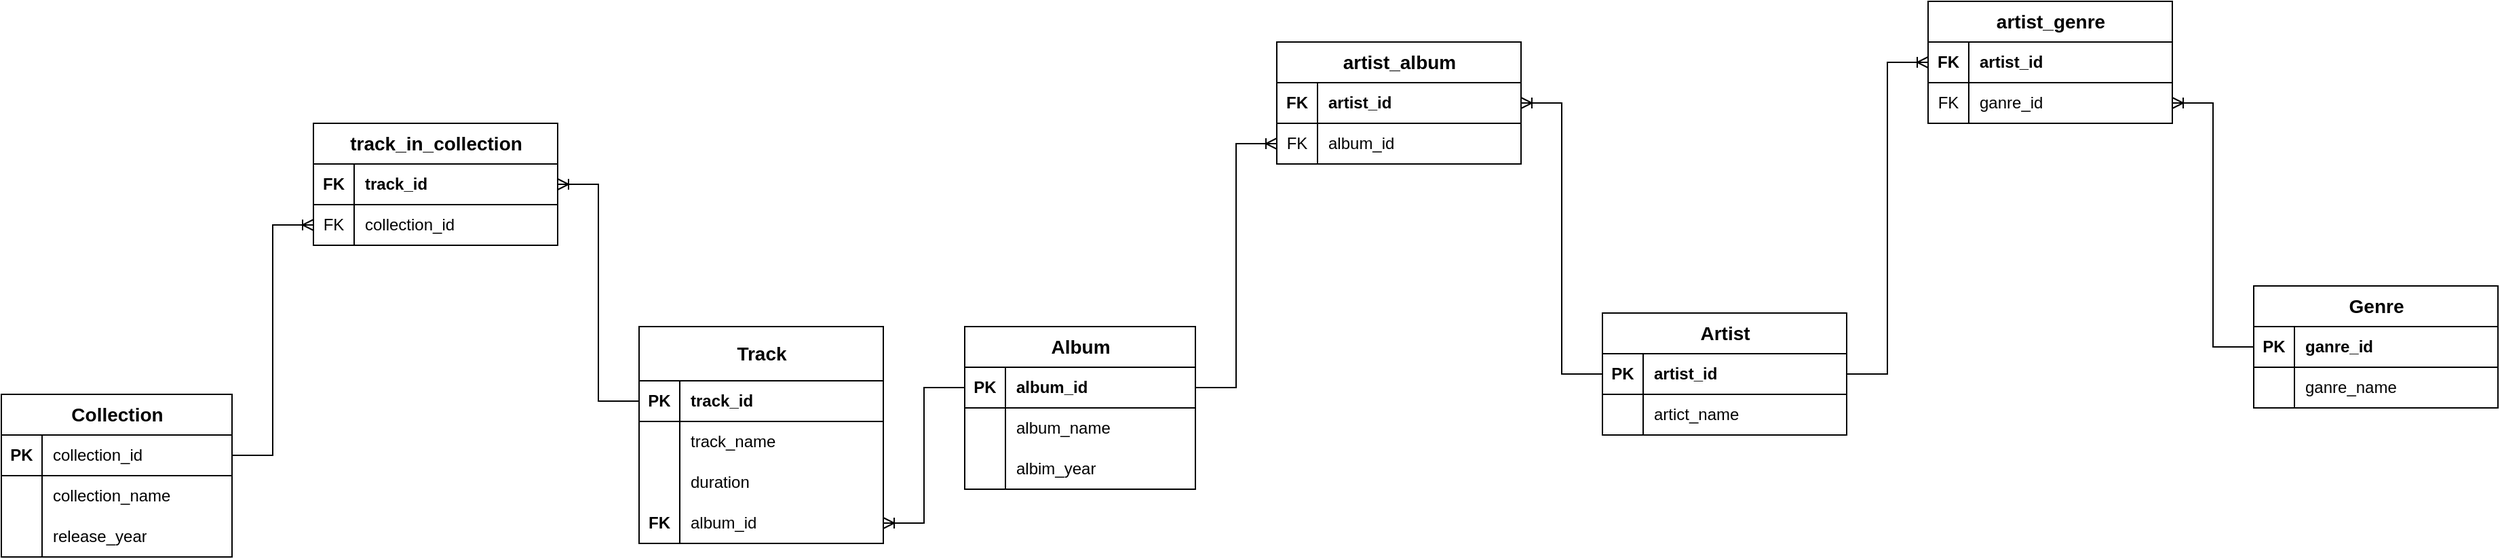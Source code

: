 <mxfile version="24.1.0" type="device">
  <diagram name="Страница — 1" id="ddsJ5ZEZ_UjBI-F1K6cu">
    <mxGraphModel dx="3968" dy="1204" grid="1" gridSize="10" guides="1" tooltips="1" connect="1" arrows="1" fold="1" page="1" pageScale="1" pageWidth="827" pageHeight="1169" math="0" shadow="0">
      <root>
        <mxCell id="0" />
        <mxCell id="1" parent="0" />
        <mxCell id="Jh8Iu4QAezYiQRhNf4aw-26" value="&lt;span style=&quot;font-size: 14px;&quot;&gt;Track&lt;/span&gt;" style="shape=table;startSize=40;container=1;collapsible=1;childLayout=tableLayout;fixedRows=1;rowLines=0;fontStyle=1;align=center;resizeLast=1;html=1;" parent="1" vertex="1">
          <mxGeometry x="-700" y="460" width="180" height="160" as="geometry" />
        </mxCell>
        <mxCell id="Jh8Iu4QAezYiQRhNf4aw-27" value="" style="shape=tableRow;horizontal=0;startSize=0;swimlaneHead=0;swimlaneBody=0;fillColor=none;collapsible=0;dropTarget=0;points=[[0,0.5],[1,0.5]];portConstraint=eastwest;top=0;left=0;right=0;bottom=1;" parent="Jh8Iu4QAezYiQRhNf4aw-26" vertex="1">
          <mxGeometry y="40" width="180" height="30" as="geometry" />
        </mxCell>
        <mxCell id="Jh8Iu4QAezYiQRhNf4aw-28" value="PK" style="shape=partialRectangle;connectable=0;fillColor=none;top=0;left=0;bottom=0;right=0;fontStyle=1;overflow=hidden;whiteSpace=wrap;html=1;" parent="Jh8Iu4QAezYiQRhNf4aw-27" vertex="1">
          <mxGeometry width="30" height="30" as="geometry">
            <mxRectangle width="30" height="30" as="alternateBounds" />
          </mxGeometry>
        </mxCell>
        <mxCell id="Jh8Iu4QAezYiQRhNf4aw-29" value="track_id" style="shape=partialRectangle;connectable=0;fillColor=none;top=0;left=0;bottom=0;right=0;align=left;spacingLeft=6;fontStyle=1;overflow=hidden;whiteSpace=wrap;html=1;" parent="Jh8Iu4QAezYiQRhNf4aw-27" vertex="1">
          <mxGeometry x="30" width="150" height="30" as="geometry">
            <mxRectangle width="150" height="30" as="alternateBounds" />
          </mxGeometry>
        </mxCell>
        <mxCell id="Jh8Iu4QAezYiQRhNf4aw-30" value="" style="shape=tableRow;horizontal=0;startSize=0;swimlaneHead=0;swimlaneBody=0;fillColor=none;collapsible=0;dropTarget=0;points=[[0,0.5],[1,0.5]];portConstraint=eastwest;top=0;left=0;right=0;bottom=0;" parent="Jh8Iu4QAezYiQRhNf4aw-26" vertex="1">
          <mxGeometry y="70" width="180" height="30" as="geometry" />
        </mxCell>
        <mxCell id="Jh8Iu4QAezYiQRhNf4aw-31" value="" style="shape=partialRectangle;connectable=0;fillColor=none;top=0;left=0;bottom=0;right=0;editable=1;overflow=hidden;whiteSpace=wrap;html=1;" parent="Jh8Iu4QAezYiQRhNf4aw-30" vertex="1">
          <mxGeometry width="30" height="30" as="geometry">
            <mxRectangle width="30" height="30" as="alternateBounds" />
          </mxGeometry>
        </mxCell>
        <mxCell id="Jh8Iu4QAezYiQRhNf4aw-32" value="track_name" style="shape=partialRectangle;connectable=0;fillColor=none;top=0;left=0;bottom=0;right=0;align=left;spacingLeft=6;overflow=hidden;whiteSpace=wrap;html=1;" parent="Jh8Iu4QAezYiQRhNf4aw-30" vertex="1">
          <mxGeometry x="30" width="150" height="30" as="geometry">
            <mxRectangle width="150" height="30" as="alternateBounds" />
          </mxGeometry>
        </mxCell>
        <mxCell id="Jh8Iu4QAezYiQRhNf4aw-33" value="" style="shape=tableRow;horizontal=0;startSize=0;swimlaneHead=0;swimlaneBody=0;fillColor=none;collapsible=0;dropTarget=0;points=[[0,0.5],[1,0.5]];portConstraint=eastwest;top=0;left=0;right=0;bottom=0;" parent="Jh8Iu4QAezYiQRhNf4aw-26" vertex="1">
          <mxGeometry y="100" width="180" height="30" as="geometry" />
        </mxCell>
        <mxCell id="Jh8Iu4QAezYiQRhNf4aw-34" value="" style="shape=partialRectangle;connectable=0;fillColor=none;top=0;left=0;bottom=0;right=0;editable=1;overflow=hidden;whiteSpace=wrap;html=1;" parent="Jh8Iu4QAezYiQRhNf4aw-33" vertex="1">
          <mxGeometry width="30" height="30" as="geometry">
            <mxRectangle width="30" height="30" as="alternateBounds" />
          </mxGeometry>
        </mxCell>
        <mxCell id="Jh8Iu4QAezYiQRhNf4aw-35" value="duration" style="shape=partialRectangle;connectable=0;fillColor=none;top=0;left=0;bottom=0;right=0;align=left;spacingLeft=6;overflow=hidden;whiteSpace=wrap;html=1;" parent="Jh8Iu4QAezYiQRhNf4aw-33" vertex="1">
          <mxGeometry x="30" width="150" height="30" as="geometry">
            <mxRectangle width="150" height="30" as="alternateBounds" />
          </mxGeometry>
        </mxCell>
        <mxCell id="Jh8Iu4QAezYiQRhNf4aw-36" value="" style="shape=tableRow;horizontal=0;startSize=0;swimlaneHead=0;swimlaneBody=0;fillColor=none;collapsible=0;dropTarget=0;points=[[0,0.5],[1,0.5]];portConstraint=eastwest;top=0;left=0;right=0;bottom=0;" parent="Jh8Iu4QAezYiQRhNf4aw-26" vertex="1">
          <mxGeometry y="130" width="180" height="30" as="geometry" />
        </mxCell>
        <mxCell id="Jh8Iu4QAezYiQRhNf4aw-37" value="&lt;b&gt;FK&lt;/b&gt;" style="shape=partialRectangle;connectable=0;fillColor=none;top=0;left=0;bottom=0;right=0;editable=1;overflow=hidden;whiteSpace=wrap;html=1;" parent="Jh8Iu4QAezYiQRhNf4aw-36" vertex="1">
          <mxGeometry width="30" height="30" as="geometry">
            <mxRectangle width="30" height="30" as="alternateBounds" />
          </mxGeometry>
        </mxCell>
        <mxCell id="Jh8Iu4QAezYiQRhNf4aw-38" value="album_id" style="shape=partialRectangle;connectable=0;fillColor=none;top=0;left=0;bottom=0;right=0;align=left;spacingLeft=6;overflow=hidden;whiteSpace=wrap;html=1;" parent="Jh8Iu4QAezYiQRhNf4aw-36" vertex="1">
          <mxGeometry x="30" width="150" height="30" as="geometry">
            <mxRectangle width="150" height="30" as="alternateBounds" />
          </mxGeometry>
        </mxCell>
        <mxCell id="Jh8Iu4QAezYiQRhNf4aw-88" value="&lt;span style=&quot;font-size: 14px;&quot;&gt;&lt;b&gt;Genre&lt;/b&gt;&lt;/span&gt;" style="shape=table;startSize=30;container=1;collapsible=1;childLayout=tableLayout;fixedRows=1;rowLines=0;fontStyle=0;align=center;resizeLast=1;html=1;" parent="1" vertex="1">
          <mxGeometry x="490" y="430" width="180" height="90" as="geometry" />
        </mxCell>
        <mxCell id="Jh8Iu4QAezYiQRhNf4aw-89" value="" style="shape=tableRow;horizontal=0;startSize=0;swimlaneHead=0;swimlaneBody=0;fillColor=none;collapsible=0;dropTarget=0;points=[[0,0.5],[1,0.5]];portConstraint=eastwest;top=0;left=0;right=0;bottom=1;" parent="Jh8Iu4QAezYiQRhNf4aw-88" vertex="1">
          <mxGeometry y="30" width="180" height="30" as="geometry" />
        </mxCell>
        <mxCell id="Jh8Iu4QAezYiQRhNf4aw-90" value="PK" style="shape=partialRectangle;connectable=0;fillColor=none;top=0;left=0;bottom=0;right=0;fontStyle=1;overflow=hidden;whiteSpace=wrap;html=1;" parent="Jh8Iu4QAezYiQRhNf4aw-89" vertex="1">
          <mxGeometry width="30" height="30" as="geometry">
            <mxRectangle width="30" height="30" as="alternateBounds" />
          </mxGeometry>
        </mxCell>
        <mxCell id="Jh8Iu4QAezYiQRhNf4aw-91" value="&lt;span style=&quot;&quot;&gt;&lt;b&gt;ganre_id&lt;/b&gt;&lt;/span&gt;" style="shape=partialRectangle;connectable=0;fillColor=none;top=0;left=0;bottom=0;right=0;align=left;spacingLeft=6;fontStyle=0;overflow=hidden;whiteSpace=wrap;html=1;" parent="Jh8Iu4QAezYiQRhNf4aw-89" vertex="1">
          <mxGeometry x="30" width="150" height="30" as="geometry">
            <mxRectangle width="150" height="30" as="alternateBounds" />
          </mxGeometry>
        </mxCell>
        <mxCell id="Jh8Iu4QAezYiQRhNf4aw-92" value="" style="shape=tableRow;horizontal=0;startSize=0;swimlaneHead=0;swimlaneBody=0;fillColor=none;collapsible=0;dropTarget=0;points=[[0,0.5],[1,0.5]];portConstraint=eastwest;top=0;left=0;right=0;bottom=0;" parent="Jh8Iu4QAezYiQRhNf4aw-88" vertex="1">
          <mxGeometry y="60" width="180" height="30" as="geometry" />
        </mxCell>
        <mxCell id="Jh8Iu4QAezYiQRhNf4aw-93" value="" style="shape=partialRectangle;connectable=0;fillColor=none;top=0;left=0;bottom=0;right=0;editable=1;overflow=hidden;whiteSpace=wrap;html=1;" parent="Jh8Iu4QAezYiQRhNf4aw-92" vertex="1">
          <mxGeometry width="30" height="30" as="geometry">
            <mxRectangle width="30" height="30" as="alternateBounds" />
          </mxGeometry>
        </mxCell>
        <mxCell id="Jh8Iu4QAezYiQRhNf4aw-94" value="ganre_name" style="shape=partialRectangle;connectable=0;fillColor=none;top=0;left=0;bottom=0;right=0;align=left;spacingLeft=6;overflow=hidden;whiteSpace=wrap;html=1;" parent="Jh8Iu4QAezYiQRhNf4aw-92" vertex="1">
          <mxGeometry x="30" width="150" height="30" as="geometry">
            <mxRectangle width="150" height="30" as="alternateBounds" />
          </mxGeometry>
        </mxCell>
        <mxCell id="Jh8Iu4QAezYiQRhNf4aw-101" value="" style="group" parent="1" vertex="1" connectable="0">
          <mxGeometry x="-490" y="380" width="180" height="170" as="geometry" />
        </mxCell>
        <mxCell id="Jh8Iu4QAezYiQRhNf4aw-45" value="&lt;span style=&quot;font-size: 14px;&quot;&gt;Album&lt;/span&gt;" style="shape=table;startSize=30;container=1;collapsible=1;childLayout=tableLayout;fixedRows=1;rowLines=0;fontStyle=1;align=center;resizeLast=1;html=1;" parent="Jh8Iu4QAezYiQRhNf4aw-101" vertex="1">
          <mxGeometry x="30" y="80" width="170" height="120" as="geometry" />
        </mxCell>
        <mxCell id="Jh8Iu4QAezYiQRhNf4aw-46" value="" style="shape=tableRow;horizontal=0;startSize=0;swimlaneHead=0;swimlaneBody=0;fillColor=none;collapsible=0;dropTarget=0;points=[[0,0.5],[1,0.5]];portConstraint=eastwest;top=0;left=0;right=0;bottom=1;" parent="Jh8Iu4QAezYiQRhNf4aw-45" vertex="1">
          <mxGeometry y="30" width="170" height="30" as="geometry" />
        </mxCell>
        <mxCell id="Jh8Iu4QAezYiQRhNf4aw-47" value="PK" style="shape=partialRectangle;connectable=0;fillColor=none;top=0;left=0;bottom=0;right=0;fontStyle=1;overflow=hidden;whiteSpace=wrap;html=1;" parent="Jh8Iu4QAezYiQRhNf4aw-46" vertex="1">
          <mxGeometry width="30" height="30" as="geometry">
            <mxRectangle width="30" height="30" as="alternateBounds" />
          </mxGeometry>
        </mxCell>
        <mxCell id="Jh8Iu4QAezYiQRhNf4aw-48" value="&lt;span style=&quot;&quot;&gt;album_id&lt;/span&gt;" style="shape=partialRectangle;connectable=0;fillColor=none;top=0;left=0;bottom=0;right=0;align=left;spacingLeft=6;fontStyle=1;overflow=hidden;whiteSpace=wrap;html=1;" parent="Jh8Iu4QAezYiQRhNf4aw-46" vertex="1">
          <mxGeometry x="30" width="140" height="30" as="geometry">
            <mxRectangle width="140" height="30" as="alternateBounds" />
          </mxGeometry>
        </mxCell>
        <mxCell id="Jh8Iu4QAezYiQRhNf4aw-49" value="" style="shape=tableRow;horizontal=0;startSize=0;swimlaneHead=0;swimlaneBody=0;fillColor=none;collapsible=0;dropTarget=0;points=[[0,0.5],[1,0.5]];portConstraint=eastwest;top=0;left=0;right=0;bottom=0;" parent="Jh8Iu4QAezYiQRhNf4aw-45" vertex="1">
          <mxGeometry y="60" width="170" height="30" as="geometry" />
        </mxCell>
        <mxCell id="Jh8Iu4QAezYiQRhNf4aw-50" value="" style="shape=partialRectangle;connectable=0;fillColor=none;top=0;left=0;bottom=0;right=0;editable=1;overflow=hidden;whiteSpace=wrap;html=1;" parent="Jh8Iu4QAezYiQRhNf4aw-49" vertex="1">
          <mxGeometry width="30" height="30" as="geometry">
            <mxRectangle width="30" height="30" as="alternateBounds" />
          </mxGeometry>
        </mxCell>
        <mxCell id="Jh8Iu4QAezYiQRhNf4aw-51" value="album_name" style="shape=partialRectangle;connectable=0;fillColor=none;top=0;left=0;bottom=0;right=0;align=left;spacingLeft=6;overflow=hidden;whiteSpace=wrap;html=1;" parent="Jh8Iu4QAezYiQRhNf4aw-49" vertex="1">
          <mxGeometry x="30" width="140" height="30" as="geometry">
            <mxRectangle width="140" height="30" as="alternateBounds" />
          </mxGeometry>
        </mxCell>
        <mxCell id="Jh8Iu4QAezYiQRhNf4aw-52" value="" style="shape=tableRow;horizontal=0;startSize=0;swimlaneHead=0;swimlaneBody=0;fillColor=none;collapsible=0;dropTarget=0;points=[[0,0.5],[1,0.5]];portConstraint=eastwest;top=0;left=0;right=0;bottom=0;" parent="Jh8Iu4QAezYiQRhNf4aw-45" vertex="1">
          <mxGeometry y="90" width="170" height="30" as="geometry" />
        </mxCell>
        <mxCell id="Jh8Iu4QAezYiQRhNf4aw-53" value="" style="shape=partialRectangle;connectable=0;fillColor=none;top=0;left=0;bottom=0;right=0;editable=1;overflow=hidden;whiteSpace=wrap;html=1;" parent="Jh8Iu4QAezYiQRhNf4aw-52" vertex="1">
          <mxGeometry width="30" height="30" as="geometry">
            <mxRectangle width="30" height="30" as="alternateBounds" />
          </mxGeometry>
        </mxCell>
        <mxCell id="Jh8Iu4QAezYiQRhNf4aw-54" value="albim_year" style="shape=partialRectangle;connectable=0;fillColor=none;top=0;left=0;bottom=0;right=0;align=left;spacingLeft=6;overflow=hidden;whiteSpace=wrap;html=1;" parent="Jh8Iu4QAezYiQRhNf4aw-52" vertex="1">
          <mxGeometry x="30" width="140" height="30" as="geometry">
            <mxRectangle width="140" height="30" as="alternateBounds" />
          </mxGeometry>
        </mxCell>
        <mxCell id="Jh8Iu4QAezYiQRhNf4aw-99" value="" style="group" parent="1" vertex="1" connectable="0">
          <mxGeometry x="10" y="450" width="180" height="90" as="geometry" />
        </mxCell>
        <mxCell id="Jh8Iu4QAezYiQRhNf4aw-75" value="&lt;span style=&quot;font-size: 14px;&quot;&gt;Artist&lt;/span&gt;" style="shape=table;startSize=30;container=1;collapsible=1;childLayout=tableLayout;fixedRows=1;rowLines=0;fontStyle=1;align=center;resizeLast=1;html=1;" parent="Jh8Iu4QAezYiQRhNf4aw-99" vertex="1">
          <mxGeometry width="180" height="90" as="geometry" />
        </mxCell>
        <mxCell id="Jh8Iu4QAezYiQRhNf4aw-76" value="" style="shape=tableRow;horizontal=0;startSize=0;swimlaneHead=0;swimlaneBody=0;fillColor=none;collapsible=0;dropTarget=0;points=[[0,0.5],[1,0.5]];portConstraint=eastwest;top=0;left=0;right=0;bottom=1;" parent="Jh8Iu4QAezYiQRhNf4aw-75" vertex="1">
          <mxGeometry y="30" width="180" height="30" as="geometry" />
        </mxCell>
        <mxCell id="Jh8Iu4QAezYiQRhNf4aw-77" value="PK" style="shape=partialRectangle;connectable=0;fillColor=none;top=0;left=0;bottom=0;right=0;fontStyle=1;overflow=hidden;whiteSpace=wrap;html=1;" parent="Jh8Iu4QAezYiQRhNf4aw-76" vertex="1">
          <mxGeometry width="30" height="30" as="geometry">
            <mxRectangle width="30" height="30" as="alternateBounds" />
          </mxGeometry>
        </mxCell>
        <mxCell id="Jh8Iu4QAezYiQRhNf4aw-78" value="&lt;b&gt;artist_id&lt;/b&gt;" style="shape=partialRectangle;connectable=0;fillColor=none;top=0;left=0;bottom=0;right=0;align=left;spacingLeft=6;fontStyle=0;overflow=hidden;whiteSpace=wrap;html=1;" parent="Jh8Iu4QAezYiQRhNf4aw-76" vertex="1">
          <mxGeometry x="30" width="150" height="30" as="geometry">
            <mxRectangle width="150" height="30" as="alternateBounds" />
          </mxGeometry>
        </mxCell>
        <mxCell id="Jh8Iu4QAezYiQRhNf4aw-79" value="" style="shape=tableRow;horizontal=0;startSize=0;swimlaneHead=0;swimlaneBody=0;fillColor=none;collapsible=0;dropTarget=0;points=[[0,0.5],[1,0.5]];portConstraint=eastwest;top=0;left=0;right=0;bottom=0;" parent="Jh8Iu4QAezYiQRhNf4aw-75" vertex="1">
          <mxGeometry y="60" width="180" height="30" as="geometry" />
        </mxCell>
        <mxCell id="Jh8Iu4QAezYiQRhNf4aw-80" value="" style="shape=partialRectangle;connectable=0;fillColor=none;top=0;left=0;bottom=0;right=0;editable=1;overflow=hidden;whiteSpace=wrap;html=1;" parent="Jh8Iu4QAezYiQRhNf4aw-79" vertex="1">
          <mxGeometry width="30" height="30" as="geometry">
            <mxRectangle width="30" height="30" as="alternateBounds" />
          </mxGeometry>
        </mxCell>
        <mxCell id="Jh8Iu4QAezYiQRhNf4aw-81" value="artict_name" style="shape=partialRectangle;connectable=0;fillColor=none;top=0;left=0;bottom=0;right=0;align=left;spacingLeft=6;overflow=hidden;whiteSpace=wrap;html=1;" parent="Jh8Iu4QAezYiQRhNf4aw-79" vertex="1">
          <mxGeometry x="30" width="150" height="30" as="geometry">
            <mxRectangle width="150" height="30" as="alternateBounds" />
          </mxGeometry>
        </mxCell>
        <mxCell id="Jwu-7pV3Jxa_d1CSOW0Q-55" value="&lt;span style=&quot;font-size: 14px;&quot;&gt;&lt;b&gt;artist_genre&lt;/b&gt;&lt;/span&gt;" style="shape=table;startSize=30;container=1;collapsible=1;childLayout=tableLayout;fixedRows=1;rowLines=0;fontStyle=0;align=center;resizeLast=1;html=1;" parent="1" vertex="1">
          <mxGeometry x="250" y="220" width="180" height="90" as="geometry" />
        </mxCell>
        <mxCell id="Jwu-7pV3Jxa_d1CSOW0Q-56" value="" style="shape=tableRow;horizontal=0;startSize=0;swimlaneHead=0;swimlaneBody=0;fillColor=none;collapsible=0;dropTarget=0;points=[[0,0.5],[1,0.5]];portConstraint=eastwest;top=0;left=0;right=0;bottom=1;" parent="Jwu-7pV3Jxa_d1CSOW0Q-55" vertex="1">
          <mxGeometry y="30" width="180" height="30" as="geometry" />
        </mxCell>
        <mxCell id="Jwu-7pV3Jxa_d1CSOW0Q-57" value="FK" style="shape=partialRectangle;connectable=0;fillColor=none;top=0;left=0;bottom=0;right=0;fontStyle=1;overflow=hidden;whiteSpace=wrap;html=1;" parent="Jwu-7pV3Jxa_d1CSOW0Q-56" vertex="1">
          <mxGeometry width="30" height="30" as="geometry">
            <mxRectangle width="30" height="30" as="alternateBounds" />
          </mxGeometry>
        </mxCell>
        <mxCell id="Jwu-7pV3Jxa_d1CSOW0Q-58" value="&lt;b&gt;artist_id&lt;/b&gt;" style="shape=partialRectangle;connectable=0;fillColor=none;top=0;left=0;bottom=0;right=0;align=left;spacingLeft=6;fontStyle=0;overflow=hidden;whiteSpace=wrap;html=1;" parent="Jwu-7pV3Jxa_d1CSOW0Q-56" vertex="1">
          <mxGeometry x="30" width="150" height="30" as="geometry">
            <mxRectangle width="150" height="30" as="alternateBounds" />
          </mxGeometry>
        </mxCell>
        <mxCell id="Jwu-7pV3Jxa_d1CSOW0Q-59" value="" style="shape=tableRow;horizontal=0;startSize=0;swimlaneHead=0;swimlaneBody=0;fillColor=none;collapsible=0;dropTarget=0;points=[[0,0.5],[1,0.5]];portConstraint=eastwest;top=0;left=0;right=0;bottom=0;" parent="Jwu-7pV3Jxa_d1CSOW0Q-55" vertex="1">
          <mxGeometry y="60" width="180" height="30" as="geometry" />
        </mxCell>
        <mxCell id="Jwu-7pV3Jxa_d1CSOW0Q-60" value="FK" style="shape=partialRectangle;connectable=0;fillColor=none;top=0;left=0;bottom=0;right=0;editable=1;overflow=hidden;whiteSpace=wrap;html=1;" parent="Jwu-7pV3Jxa_d1CSOW0Q-59" vertex="1">
          <mxGeometry width="30" height="30" as="geometry">
            <mxRectangle width="30" height="30" as="alternateBounds" />
          </mxGeometry>
        </mxCell>
        <mxCell id="Jwu-7pV3Jxa_d1CSOW0Q-61" value="ganre_id" style="shape=partialRectangle;connectable=0;fillColor=none;top=0;left=0;bottom=0;right=0;align=left;spacingLeft=6;overflow=hidden;whiteSpace=wrap;html=1;" parent="Jwu-7pV3Jxa_d1CSOW0Q-59" vertex="1">
          <mxGeometry x="30" width="150" height="30" as="geometry">
            <mxRectangle width="150" height="30" as="alternateBounds" />
          </mxGeometry>
        </mxCell>
        <mxCell id="Jwu-7pV3Jxa_d1CSOW0Q-66" value="&lt;span style=&quot;font-size: 14px;&quot;&gt;&lt;b&gt;artist_album&lt;/b&gt;&lt;/span&gt;" style="shape=table;startSize=30;container=1;collapsible=1;childLayout=tableLayout;fixedRows=1;rowLines=0;fontStyle=0;align=center;resizeLast=1;html=1;" parent="1" vertex="1">
          <mxGeometry x="-230" y="250" width="180" height="90" as="geometry" />
        </mxCell>
        <mxCell id="Jwu-7pV3Jxa_d1CSOW0Q-67" value="" style="shape=tableRow;horizontal=0;startSize=0;swimlaneHead=0;swimlaneBody=0;fillColor=none;collapsible=0;dropTarget=0;points=[[0,0.5],[1,0.5]];portConstraint=eastwest;top=0;left=0;right=0;bottom=1;" parent="Jwu-7pV3Jxa_d1CSOW0Q-66" vertex="1">
          <mxGeometry y="30" width="180" height="30" as="geometry" />
        </mxCell>
        <mxCell id="Jwu-7pV3Jxa_d1CSOW0Q-68" value="FK" style="shape=partialRectangle;connectable=0;fillColor=none;top=0;left=0;bottom=0;right=0;fontStyle=1;overflow=hidden;whiteSpace=wrap;html=1;" parent="Jwu-7pV3Jxa_d1CSOW0Q-67" vertex="1">
          <mxGeometry width="30" height="30" as="geometry">
            <mxRectangle width="30" height="30" as="alternateBounds" />
          </mxGeometry>
        </mxCell>
        <mxCell id="Jwu-7pV3Jxa_d1CSOW0Q-69" value="&lt;b&gt;artist_id&lt;/b&gt;" style="shape=partialRectangle;connectable=0;fillColor=none;top=0;left=0;bottom=0;right=0;align=left;spacingLeft=6;fontStyle=0;overflow=hidden;whiteSpace=wrap;html=1;" parent="Jwu-7pV3Jxa_d1CSOW0Q-67" vertex="1">
          <mxGeometry x="30" width="150" height="30" as="geometry">
            <mxRectangle width="150" height="30" as="alternateBounds" />
          </mxGeometry>
        </mxCell>
        <mxCell id="Jwu-7pV3Jxa_d1CSOW0Q-70" value="" style="shape=tableRow;horizontal=0;startSize=0;swimlaneHead=0;swimlaneBody=0;fillColor=none;collapsible=0;dropTarget=0;points=[[0,0.5],[1,0.5]];portConstraint=eastwest;top=0;left=0;right=0;bottom=0;" parent="Jwu-7pV3Jxa_d1CSOW0Q-66" vertex="1">
          <mxGeometry y="60" width="180" height="30" as="geometry" />
        </mxCell>
        <mxCell id="Jwu-7pV3Jxa_d1CSOW0Q-71" value="FK" style="shape=partialRectangle;connectable=0;fillColor=none;top=0;left=0;bottom=0;right=0;editable=1;overflow=hidden;whiteSpace=wrap;html=1;" parent="Jwu-7pV3Jxa_d1CSOW0Q-70" vertex="1">
          <mxGeometry width="30" height="30" as="geometry">
            <mxRectangle width="30" height="30" as="alternateBounds" />
          </mxGeometry>
        </mxCell>
        <mxCell id="Jwu-7pV3Jxa_d1CSOW0Q-72" value="album_id" style="shape=partialRectangle;connectable=0;fillColor=none;top=0;left=0;bottom=0;right=0;align=left;spacingLeft=6;overflow=hidden;whiteSpace=wrap;html=1;" parent="Jwu-7pV3Jxa_d1CSOW0Q-70" vertex="1">
          <mxGeometry x="30" width="150" height="30" as="geometry">
            <mxRectangle width="150" height="30" as="alternateBounds" />
          </mxGeometry>
        </mxCell>
        <mxCell id="Jwu-7pV3Jxa_d1CSOW0Q-82" value="&lt;span style=&quot;font-size: 14px;&quot;&gt;&lt;b&gt;track_in_collection&lt;/b&gt;&lt;/span&gt;" style="shape=table;startSize=30;container=1;collapsible=1;childLayout=tableLayout;fixedRows=1;rowLines=0;fontStyle=0;align=center;resizeLast=1;html=1;" parent="1" vertex="1">
          <mxGeometry x="-940" y="310" width="180" height="90" as="geometry" />
        </mxCell>
        <mxCell id="Jwu-7pV3Jxa_d1CSOW0Q-83" value="" style="shape=tableRow;horizontal=0;startSize=0;swimlaneHead=0;swimlaneBody=0;fillColor=none;collapsible=0;dropTarget=0;points=[[0,0.5],[1,0.5]];portConstraint=eastwest;top=0;left=0;right=0;bottom=1;" parent="Jwu-7pV3Jxa_d1CSOW0Q-82" vertex="1">
          <mxGeometry y="30" width="180" height="30" as="geometry" />
        </mxCell>
        <mxCell id="Jwu-7pV3Jxa_d1CSOW0Q-84" value="FK" style="shape=partialRectangle;connectable=0;fillColor=none;top=0;left=0;bottom=0;right=0;fontStyle=1;overflow=hidden;whiteSpace=wrap;html=1;" parent="Jwu-7pV3Jxa_d1CSOW0Q-83" vertex="1">
          <mxGeometry width="30" height="30" as="geometry">
            <mxRectangle width="30" height="30" as="alternateBounds" />
          </mxGeometry>
        </mxCell>
        <mxCell id="Jwu-7pV3Jxa_d1CSOW0Q-85" value="&lt;b&gt;track_id&lt;/b&gt;" style="shape=partialRectangle;connectable=0;fillColor=none;top=0;left=0;bottom=0;right=0;align=left;spacingLeft=6;fontStyle=0;overflow=hidden;whiteSpace=wrap;html=1;" parent="Jwu-7pV3Jxa_d1CSOW0Q-83" vertex="1">
          <mxGeometry x="30" width="150" height="30" as="geometry">
            <mxRectangle width="150" height="30" as="alternateBounds" />
          </mxGeometry>
        </mxCell>
        <mxCell id="Jwu-7pV3Jxa_d1CSOW0Q-86" value="" style="shape=tableRow;horizontal=0;startSize=0;swimlaneHead=0;swimlaneBody=0;fillColor=none;collapsible=0;dropTarget=0;points=[[0,0.5],[1,0.5]];portConstraint=eastwest;top=0;left=0;right=0;bottom=0;" parent="Jwu-7pV3Jxa_d1CSOW0Q-82" vertex="1">
          <mxGeometry y="60" width="180" height="30" as="geometry" />
        </mxCell>
        <mxCell id="Jwu-7pV3Jxa_d1CSOW0Q-87" value="FK" style="shape=partialRectangle;connectable=0;fillColor=none;top=0;left=0;bottom=0;right=0;editable=1;overflow=hidden;whiteSpace=wrap;html=1;" parent="Jwu-7pV3Jxa_d1CSOW0Q-86" vertex="1">
          <mxGeometry width="30" height="30" as="geometry">
            <mxRectangle width="30" height="30" as="alternateBounds" />
          </mxGeometry>
        </mxCell>
        <mxCell id="Jwu-7pV3Jxa_d1CSOW0Q-88" value="collection_id" style="shape=partialRectangle;connectable=0;fillColor=none;top=0;left=0;bottom=0;right=0;align=left;spacingLeft=6;overflow=hidden;whiteSpace=wrap;html=1;" parent="Jwu-7pV3Jxa_d1CSOW0Q-86" vertex="1">
          <mxGeometry x="30" width="150" height="30" as="geometry">
            <mxRectangle width="150" height="30" as="alternateBounds" />
          </mxGeometry>
        </mxCell>
        <mxCell id="Jwu-7pV3Jxa_d1CSOW0Q-90" value="&lt;span style=&quot;font-size: 14px;&quot;&gt;Collection&lt;/span&gt;" style="shape=table;startSize=30;container=1;collapsible=1;childLayout=tableLayout;fixedRows=1;rowLines=0;fontStyle=1;align=center;resizeLast=1;html=1;" parent="1" vertex="1">
          <mxGeometry x="-1170" y="510" width="170" height="120" as="geometry" />
        </mxCell>
        <mxCell id="Jwu-7pV3Jxa_d1CSOW0Q-91" value="" style="shape=tableRow;horizontal=0;startSize=0;swimlaneHead=0;swimlaneBody=0;fillColor=none;collapsible=0;dropTarget=0;points=[[0,0.5],[1,0.5]];portConstraint=eastwest;top=0;left=0;right=0;bottom=1;" parent="Jwu-7pV3Jxa_d1CSOW0Q-90" vertex="1">
          <mxGeometry y="30" width="170" height="30" as="geometry" />
        </mxCell>
        <mxCell id="Jwu-7pV3Jxa_d1CSOW0Q-92" value="PK" style="shape=partialRectangle;connectable=0;fillColor=none;top=0;left=0;bottom=0;right=0;fontStyle=1;overflow=hidden;whiteSpace=wrap;html=1;" parent="Jwu-7pV3Jxa_d1CSOW0Q-91" vertex="1">
          <mxGeometry width="30" height="30" as="geometry">
            <mxRectangle width="30" height="30" as="alternateBounds" />
          </mxGeometry>
        </mxCell>
        <mxCell id="Jwu-7pV3Jxa_d1CSOW0Q-93" value="&lt;span style=&quot;font-weight: 400;&quot;&gt;collection_id&lt;/span&gt;" style="shape=partialRectangle;connectable=0;fillColor=none;top=0;left=0;bottom=0;right=0;align=left;spacingLeft=6;fontStyle=1;overflow=hidden;whiteSpace=wrap;html=1;" parent="Jwu-7pV3Jxa_d1CSOW0Q-91" vertex="1">
          <mxGeometry x="30" width="140" height="30" as="geometry">
            <mxRectangle width="140" height="30" as="alternateBounds" />
          </mxGeometry>
        </mxCell>
        <mxCell id="Jwu-7pV3Jxa_d1CSOW0Q-94" value="" style="shape=tableRow;horizontal=0;startSize=0;swimlaneHead=0;swimlaneBody=0;fillColor=none;collapsible=0;dropTarget=0;points=[[0,0.5],[1,0.5]];portConstraint=eastwest;top=0;left=0;right=0;bottom=0;" parent="Jwu-7pV3Jxa_d1CSOW0Q-90" vertex="1">
          <mxGeometry y="60" width="170" height="30" as="geometry" />
        </mxCell>
        <mxCell id="Jwu-7pV3Jxa_d1CSOW0Q-95" value="" style="shape=partialRectangle;connectable=0;fillColor=none;top=0;left=0;bottom=0;right=0;editable=1;overflow=hidden;whiteSpace=wrap;html=1;" parent="Jwu-7pV3Jxa_d1CSOW0Q-94" vertex="1">
          <mxGeometry width="30" height="30" as="geometry">
            <mxRectangle width="30" height="30" as="alternateBounds" />
          </mxGeometry>
        </mxCell>
        <mxCell id="Jwu-7pV3Jxa_d1CSOW0Q-96" value="collection_name" style="shape=partialRectangle;connectable=0;fillColor=none;top=0;left=0;bottom=0;right=0;align=left;spacingLeft=6;overflow=hidden;whiteSpace=wrap;html=1;" parent="Jwu-7pV3Jxa_d1CSOW0Q-94" vertex="1">
          <mxGeometry x="30" width="140" height="30" as="geometry">
            <mxRectangle width="140" height="30" as="alternateBounds" />
          </mxGeometry>
        </mxCell>
        <mxCell id="Jwu-7pV3Jxa_d1CSOW0Q-97" value="" style="shape=tableRow;horizontal=0;startSize=0;swimlaneHead=0;swimlaneBody=0;fillColor=none;collapsible=0;dropTarget=0;points=[[0,0.5],[1,0.5]];portConstraint=eastwest;top=0;left=0;right=0;bottom=0;" parent="Jwu-7pV3Jxa_d1CSOW0Q-90" vertex="1">
          <mxGeometry y="90" width="170" height="30" as="geometry" />
        </mxCell>
        <mxCell id="Jwu-7pV3Jxa_d1CSOW0Q-98" value="" style="shape=partialRectangle;connectable=0;fillColor=none;top=0;left=0;bottom=0;right=0;editable=1;overflow=hidden;whiteSpace=wrap;html=1;" parent="Jwu-7pV3Jxa_d1CSOW0Q-97" vertex="1">
          <mxGeometry width="30" height="30" as="geometry">
            <mxRectangle width="30" height="30" as="alternateBounds" />
          </mxGeometry>
        </mxCell>
        <mxCell id="Jwu-7pV3Jxa_d1CSOW0Q-99" value="release_year" style="shape=partialRectangle;connectable=0;fillColor=none;top=0;left=0;bottom=0;right=0;align=left;spacingLeft=6;overflow=hidden;whiteSpace=wrap;html=1;" parent="Jwu-7pV3Jxa_d1CSOW0Q-97" vertex="1">
          <mxGeometry x="30" width="140" height="30" as="geometry">
            <mxRectangle width="140" height="30" as="alternateBounds" />
          </mxGeometry>
        </mxCell>
        <mxCell id="Jwu-7pV3Jxa_d1CSOW0Q-102" value="" style="edgeStyle=entityRelationEdgeStyle;fontSize=12;html=1;endArrow=ERoneToMany;rounded=0;entryX=1;entryY=0.5;entryDx=0;entryDy=0;exitX=0;exitY=0.5;exitDx=0;exitDy=0;" parent="1" source="Jh8Iu4QAezYiQRhNf4aw-46" target="Jh8Iu4QAezYiQRhNf4aw-36" edge="1">
          <mxGeometry width="100" height="100" relative="1" as="geometry">
            <mxPoint x="-380" y="710" as="sourcePoint" />
            <mxPoint x="-280" y="610" as="targetPoint" />
          </mxGeometry>
        </mxCell>
        <mxCell id="Jwu-7pV3Jxa_d1CSOW0Q-103" value="" style="edgeStyle=entityRelationEdgeStyle;fontSize=12;html=1;endArrow=ERoneToMany;rounded=0;exitX=0;exitY=0.5;exitDx=0;exitDy=0;" parent="1" source="Jh8Iu4QAezYiQRhNf4aw-27" target="Jwu-7pV3Jxa_d1CSOW0Q-83" edge="1">
          <mxGeometry width="100" height="100" relative="1" as="geometry">
            <mxPoint x="-380" y="710" as="sourcePoint" />
            <mxPoint x="-280" y="610" as="targetPoint" />
          </mxGeometry>
        </mxCell>
        <mxCell id="Jwu-7pV3Jxa_d1CSOW0Q-104" value="" style="edgeStyle=entityRelationEdgeStyle;fontSize=12;html=1;endArrow=ERoneToMany;rounded=0;entryX=0;entryY=0.5;entryDx=0;entryDy=0;exitX=1;exitY=0.5;exitDx=0;exitDy=0;" parent="1" source="Jwu-7pV3Jxa_d1CSOW0Q-91" target="Jwu-7pV3Jxa_d1CSOW0Q-86" edge="1">
          <mxGeometry width="100" height="100" relative="1" as="geometry">
            <mxPoint x="-380" y="710" as="sourcePoint" />
            <mxPoint x="-280" y="610" as="targetPoint" />
          </mxGeometry>
        </mxCell>
        <mxCell id="Jwu-7pV3Jxa_d1CSOW0Q-105" value="" style="edgeStyle=entityRelationEdgeStyle;fontSize=12;html=1;endArrow=ERoneToMany;rounded=0;entryX=0;entryY=0.5;entryDx=0;entryDy=0;exitX=1;exitY=0.5;exitDx=0;exitDy=0;" parent="1" source="Jh8Iu4QAezYiQRhNf4aw-46" target="Jwu-7pV3Jxa_d1CSOW0Q-70" edge="1">
          <mxGeometry width="100" height="100" relative="1" as="geometry">
            <mxPoint x="-380" y="710" as="sourcePoint" />
            <mxPoint x="-280" y="610" as="targetPoint" />
          </mxGeometry>
        </mxCell>
        <mxCell id="Jwu-7pV3Jxa_d1CSOW0Q-106" value="" style="edgeStyle=entityRelationEdgeStyle;fontSize=12;html=1;endArrow=ERoneToMany;rounded=0;entryX=0;entryY=0.5;entryDx=0;entryDy=0;exitX=1;exitY=0.5;exitDx=0;exitDy=0;" parent="1" source="Jh8Iu4QAezYiQRhNf4aw-76" target="Jwu-7pV3Jxa_d1CSOW0Q-56" edge="1">
          <mxGeometry width="100" height="100" relative="1" as="geometry">
            <mxPoint x="-380" y="710" as="sourcePoint" />
            <mxPoint x="-280" y="610" as="targetPoint" />
          </mxGeometry>
        </mxCell>
        <mxCell id="Jwu-7pV3Jxa_d1CSOW0Q-107" value="" style="edgeStyle=entityRelationEdgeStyle;fontSize=12;html=1;endArrow=ERoneToMany;rounded=0;entryX=1;entryY=0.5;entryDx=0;entryDy=0;" parent="1" source="Jh8Iu4QAezYiQRhNf4aw-76" target="Jwu-7pV3Jxa_d1CSOW0Q-67" edge="1">
          <mxGeometry width="100" height="100" relative="1" as="geometry">
            <mxPoint x="-40" y="480" as="sourcePoint" />
            <mxPoint x="60" y="380" as="targetPoint" />
          </mxGeometry>
        </mxCell>
        <mxCell id="Jwu-7pV3Jxa_d1CSOW0Q-108" value="" style="edgeStyle=entityRelationEdgeStyle;fontSize=12;html=1;endArrow=ERoneToMany;rounded=0;entryX=1;entryY=0.5;entryDx=0;entryDy=0;exitX=0;exitY=0.5;exitDx=0;exitDy=0;" parent="1" source="Jh8Iu4QAezYiQRhNf4aw-89" target="Jwu-7pV3Jxa_d1CSOW0Q-59" edge="1">
          <mxGeometry width="100" height="100" relative="1" as="geometry">
            <mxPoint x="460" y="380" as="sourcePoint" />
            <mxPoint x="560" y="280" as="targetPoint" />
            <Array as="points">
              <mxPoint x="1260" y="300" />
            </Array>
          </mxGeometry>
        </mxCell>
      </root>
    </mxGraphModel>
  </diagram>
</mxfile>
